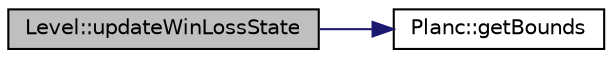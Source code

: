 digraph "Level::updateWinLossState"
{
 // LATEX_PDF_SIZE
  edge [fontname="Helvetica",fontsize="10",labelfontname="Helvetica",labelfontsize="10"];
  node [fontname="Helvetica",fontsize="10",shape=record];
  rankdir="LR";
  Node1 [label="Level::updateWinLossState",height=0.2,width=0.4,color="black", fillcolor="grey75", style="filled", fontcolor="black",tooltip="checks if any power up is alive and updates them"];
  Node1 -> Node2 [color="midnightblue",fontsize="10",style="solid",fontname="Helvetica"];
  Node2 [label="Planc::getBounds",height=0.2,width=0.4,color="black", fillcolor="white", style="filled",URL="$class_planc.html#a260a8222ddc6217b26318e8c2f1199a1",tooltip="return the current speed of the planc"];
}
